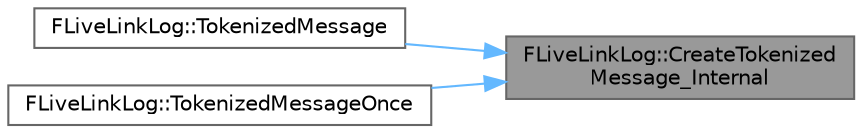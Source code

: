 digraph "FLiveLinkLog::CreateTokenizedMessage_Internal"
{
 // INTERACTIVE_SVG=YES
 // LATEX_PDF_SIZE
  bgcolor="transparent";
  edge [fontname=Helvetica,fontsize=10,labelfontname=Helvetica,labelfontsize=10];
  node [fontname=Helvetica,fontsize=10,shape=box,height=0.2,width=0.4];
  rankdir="RL";
  Node1 [id="Node000001",label="FLiveLinkLog::CreateTokenized\lMessage_Internal",height=0.2,width=0.4,color="gray40", fillcolor="grey60", style="filled", fontcolor="black",tooltip=" "];
  Node1 -> Node2 [id="edge1_Node000001_Node000002",dir="back",color="steelblue1",style="solid",tooltip=" "];
  Node2 [id="Node000002",label="FLiveLinkLog::TokenizedMessage",height=0.2,width=0.4,color="grey40", fillcolor="white", style="filled",URL="$db/d2f/classFLiveLinkLog.html#a3e1eb15eeca40727bef0703f8a02d864",tooltip="Write an message in to the LiveLink log."];
  Node1 -> Node3 [id="edge2_Node000001_Node000003",dir="back",color="steelblue1",style="solid",tooltip=" "];
  Node3 [id="Node000003",label="FLiveLinkLog::TokenizedMessageOnce",height=0.2,width=0.4,color="grey40", fillcolor="white", style="filled",URL="$db/d2f/classFLiveLinkLog.html#aa1f9ac425567f53d555cb25e2e28e4b6",tooltip="Write a repeatable message in to the LiveLink log."];
}
